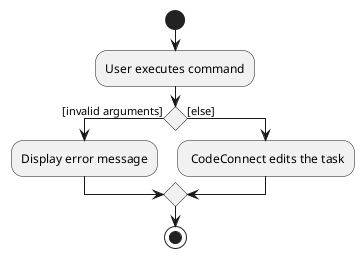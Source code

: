@startuml
start
:User executes command;

'Since the beta syntax does not support placing the condition outside the
'diamond we place it as the true branch instead.

if () then ([invalid arguments])
    :Display error message;
else ([else])
    : CodeConnect edits the task;
endif

stop
@enduml

